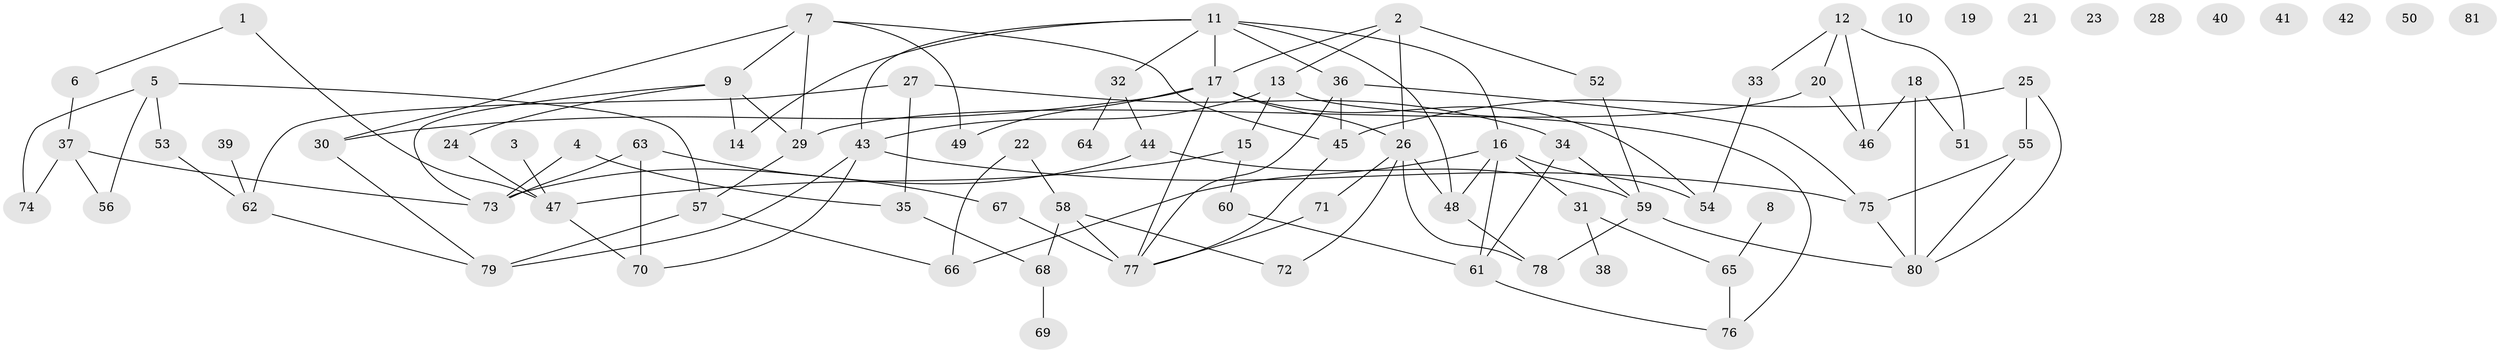// coarse degree distribution, {2: 0.11538461538461539, 4: 0.15384615384615385, 5: 0.09615384615384616, 6: 0.11538461538461539, 0: 0.19230769230769232, 7: 0.07692307692307693, 3: 0.19230769230769232, 1: 0.057692307692307696}
// Generated by graph-tools (version 1.1) at 2025/41/03/06/25 10:41:23]
// undirected, 81 vertices, 115 edges
graph export_dot {
graph [start="1"]
  node [color=gray90,style=filled];
  1;
  2;
  3;
  4;
  5;
  6;
  7;
  8;
  9;
  10;
  11;
  12;
  13;
  14;
  15;
  16;
  17;
  18;
  19;
  20;
  21;
  22;
  23;
  24;
  25;
  26;
  27;
  28;
  29;
  30;
  31;
  32;
  33;
  34;
  35;
  36;
  37;
  38;
  39;
  40;
  41;
  42;
  43;
  44;
  45;
  46;
  47;
  48;
  49;
  50;
  51;
  52;
  53;
  54;
  55;
  56;
  57;
  58;
  59;
  60;
  61;
  62;
  63;
  64;
  65;
  66;
  67;
  68;
  69;
  70;
  71;
  72;
  73;
  74;
  75;
  76;
  77;
  78;
  79;
  80;
  81;
  1 -- 6;
  1 -- 47;
  2 -- 13;
  2 -- 17;
  2 -- 26;
  2 -- 52;
  3 -- 47;
  4 -- 35;
  4 -- 73;
  5 -- 53;
  5 -- 56;
  5 -- 57;
  5 -- 74;
  6 -- 37;
  7 -- 9;
  7 -- 29;
  7 -- 30;
  7 -- 45;
  7 -- 49;
  8 -- 65;
  9 -- 14;
  9 -- 24;
  9 -- 29;
  9 -- 73;
  11 -- 14;
  11 -- 16;
  11 -- 17;
  11 -- 32;
  11 -- 36;
  11 -- 43;
  11 -- 48;
  12 -- 20;
  12 -- 33;
  12 -- 46;
  12 -- 51;
  13 -- 15;
  13 -- 43;
  13 -- 76;
  15 -- 47;
  15 -- 60;
  16 -- 31;
  16 -- 48;
  16 -- 54;
  16 -- 61;
  16 -- 66;
  17 -- 26;
  17 -- 30;
  17 -- 49;
  17 -- 54;
  17 -- 77;
  18 -- 46;
  18 -- 51;
  18 -- 80;
  20 -- 29;
  20 -- 46;
  22 -- 58;
  22 -- 66;
  24 -- 47;
  25 -- 45;
  25 -- 55;
  25 -- 80;
  26 -- 48;
  26 -- 71;
  26 -- 72;
  26 -- 78;
  27 -- 34;
  27 -- 35;
  27 -- 62;
  29 -- 57;
  30 -- 79;
  31 -- 38;
  31 -- 65;
  32 -- 44;
  32 -- 64;
  33 -- 54;
  34 -- 59;
  34 -- 61;
  35 -- 68;
  36 -- 45;
  36 -- 75;
  36 -- 77;
  37 -- 56;
  37 -- 73;
  37 -- 74;
  39 -- 62;
  43 -- 70;
  43 -- 75;
  43 -- 79;
  44 -- 59;
  44 -- 73;
  45 -- 77;
  47 -- 70;
  48 -- 78;
  52 -- 59;
  53 -- 62;
  55 -- 75;
  55 -- 80;
  57 -- 66;
  57 -- 79;
  58 -- 68;
  58 -- 72;
  58 -- 77;
  59 -- 78;
  59 -- 80;
  60 -- 61;
  61 -- 76;
  62 -- 79;
  63 -- 67;
  63 -- 70;
  63 -- 73;
  65 -- 76;
  67 -- 77;
  68 -- 69;
  71 -- 77;
  75 -- 80;
}
